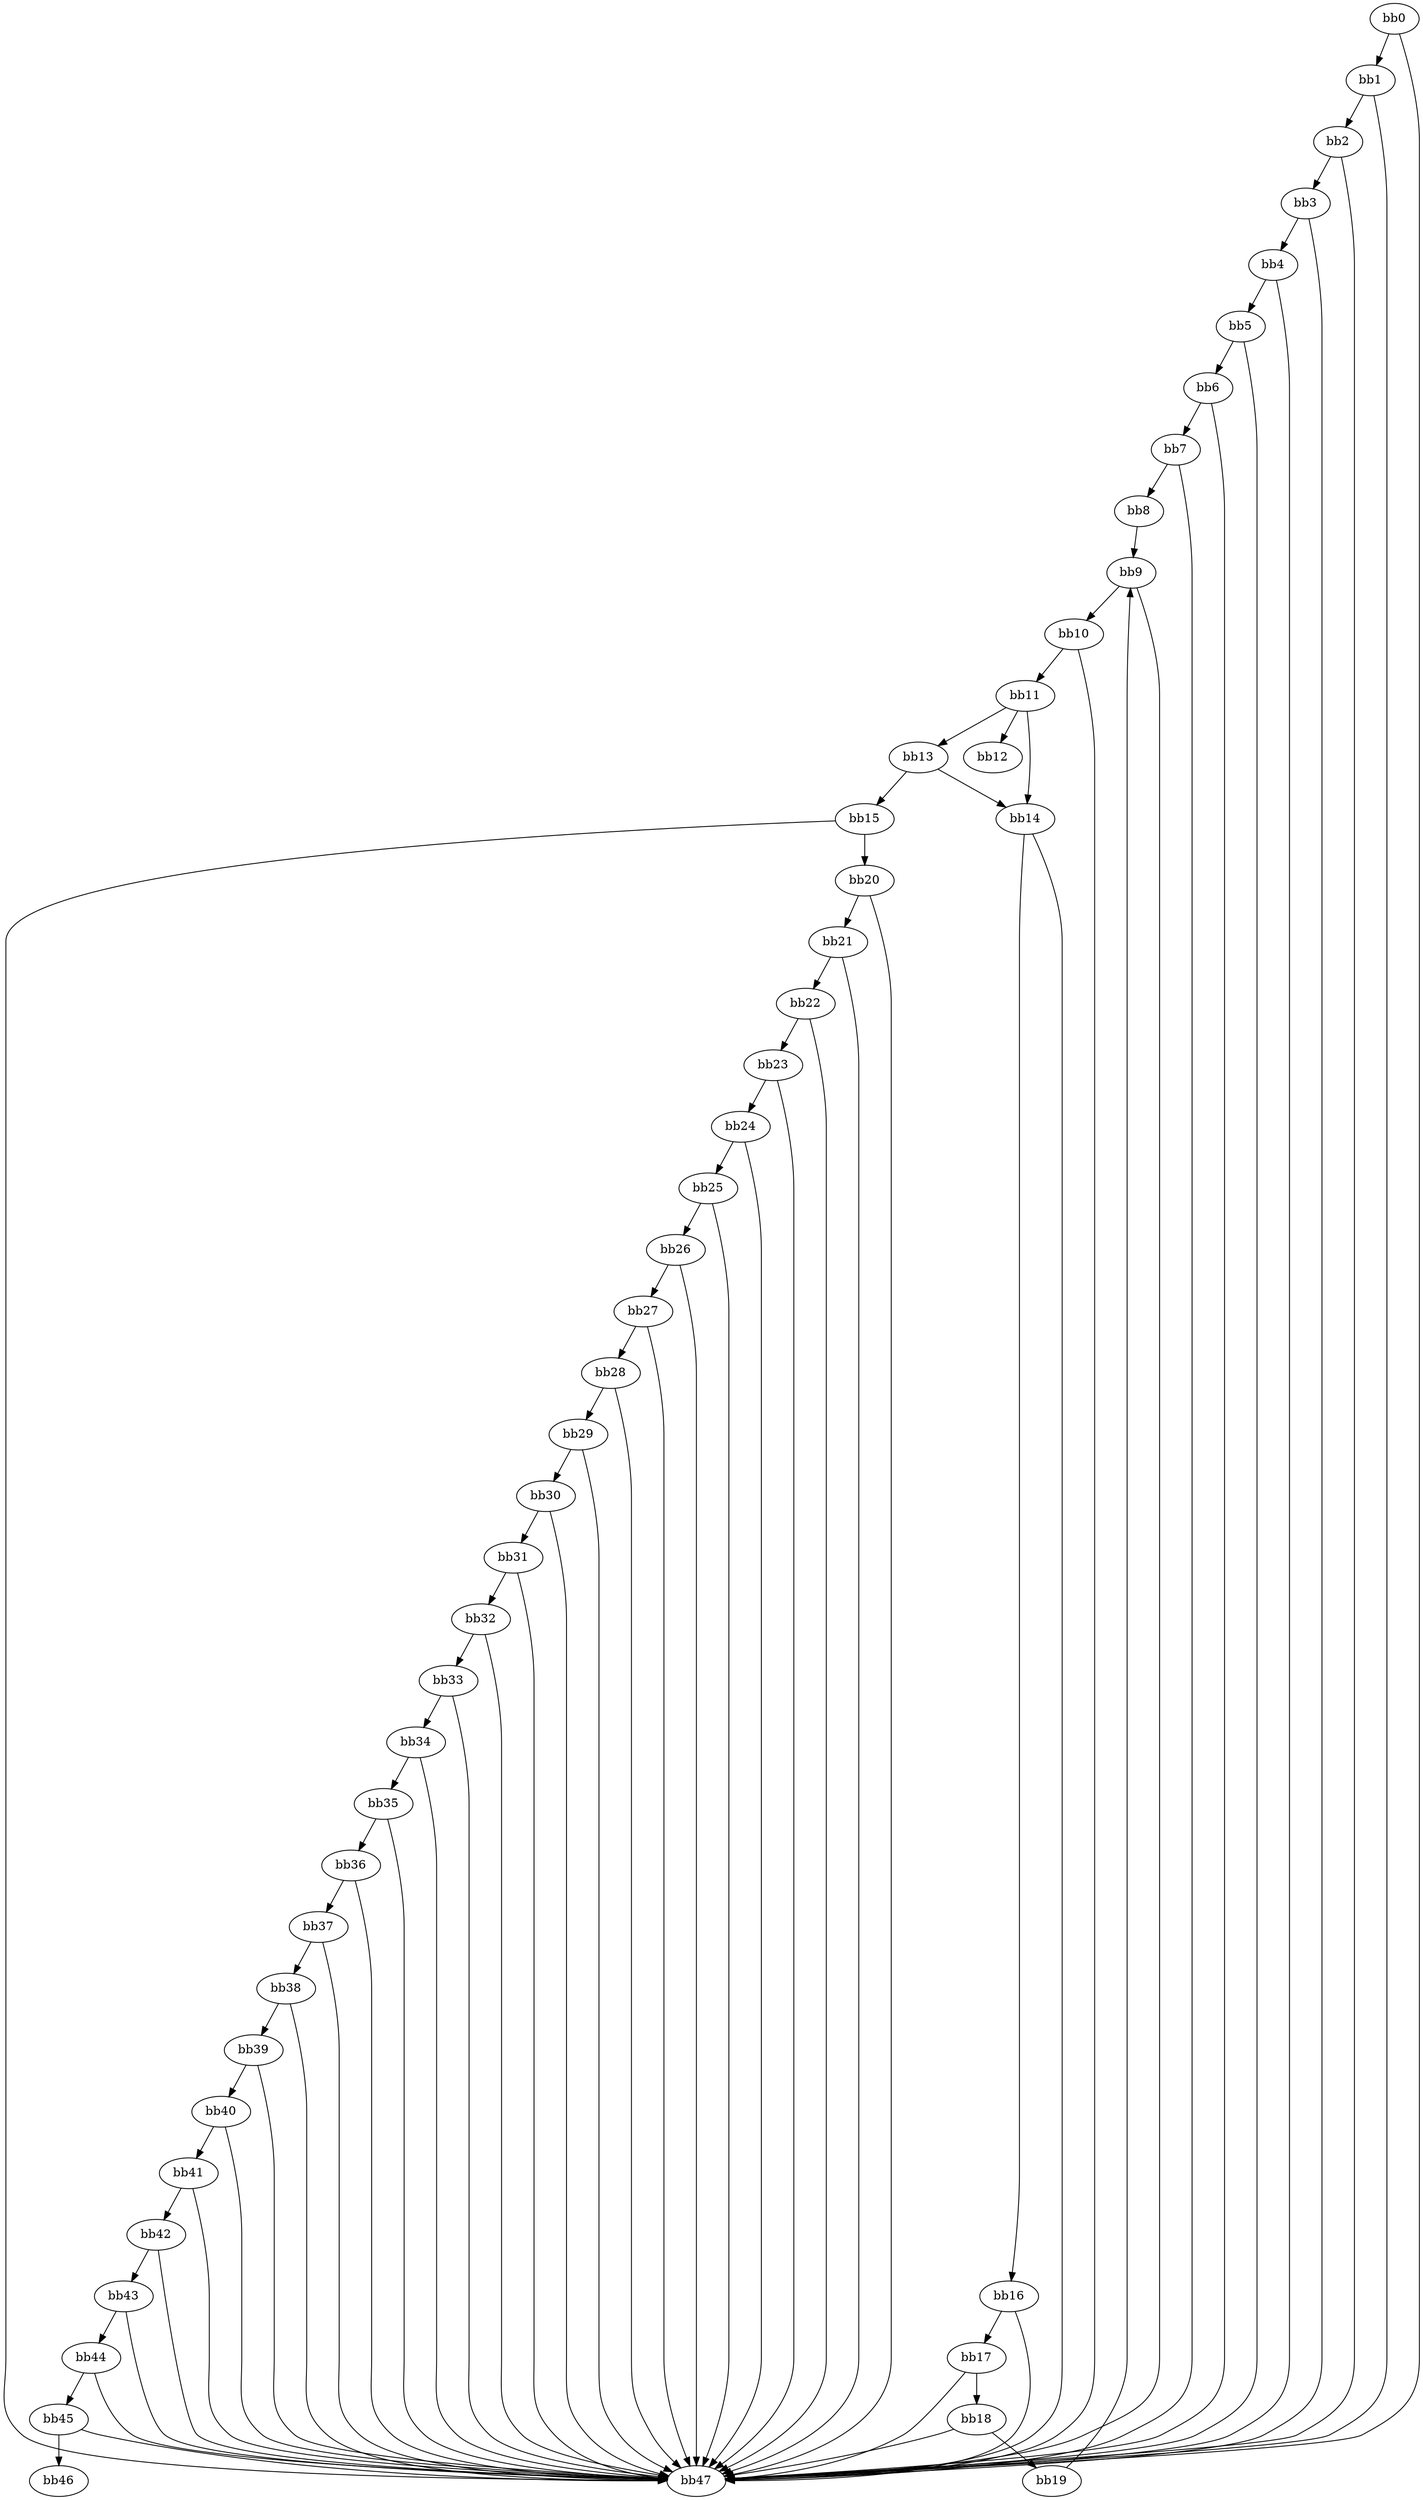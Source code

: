 digraph {
    0 [ label = "bb0\l" ]
    1 [ label = "bb1\l" ]
    2 [ label = "bb2\l" ]
    3 [ label = "bb3\l" ]
    4 [ label = "bb4\l" ]
    5 [ label = "bb5\l" ]
    6 [ label = "bb6\l" ]
    7 [ label = "bb7\l" ]
    8 [ label = "bb8\l" ]
    9 [ label = "bb9\l" ]
    10 [ label = "bb10\l" ]
    11 [ label = "bb11\l" ]
    12 [ label = "bb12\l" ]
    13 [ label = "bb13\l" ]
    14 [ label = "bb14\l" ]
    15 [ label = "bb15\l" ]
    16 [ label = "bb16\l" ]
    17 [ label = "bb17\l" ]
    18 [ label = "bb18\l" ]
    19 [ label = "bb19\l" ]
    20 [ label = "bb20\l" ]
    21 [ label = "bb21\l" ]
    22 [ label = "bb22\l" ]
    23 [ label = "bb23\l" ]
    24 [ label = "bb24\l" ]
    25 [ label = "bb25\l" ]
    26 [ label = "bb26\l" ]
    27 [ label = "bb27\l" ]
    28 [ label = "bb28\l" ]
    29 [ label = "bb29\l" ]
    30 [ label = "bb30\l" ]
    31 [ label = "bb31\l" ]
    32 [ label = "bb32\l" ]
    33 [ label = "bb33\l" ]
    34 [ label = "bb34\l" ]
    35 [ label = "bb35\l" ]
    36 [ label = "bb36\l" ]
    37 [ label = "bb37\l" ]
    38 [ label = "bb38\l" ]
    39 [ label = "bb39\l" ]
    40 [ label = "bb40\l" ]
    41 [ label = "bb41\l" ]
    42 [ label = "bb42\l" ]
    43 [ label = "bb43\l" ]
    44 [ label = "bb44\l" ]
    45 [ label = "bb45\l" ]
    46 [ label = "bb46\l" ]
    47 [ label = "bb47\l" ]
    0 -> 1 [ ]
    0 -> 47 [ ]
    1 -> 2 [ ]
    1 -> 47 [ ]
    2 -> 3 [ ]
    2 -> 47 [ ]
    3 -> 4 [ ]
    3 -> 47 [ ]
    4 -> 5 [ ]
    4 -> 47 [ ]
    5 -> 6 [ ]
    5 -> 47 [ ]
    6 -> 7 [ ]
    6 -> 47 [ ]
    7 -> 8 [ ]
    7 -> 47 [ ]
    8 -> 9 [ ]
    9 -> 10 [ ]
    9 -> 47 [ ]
    10 -> 11 [ ]
    10 -> 47 [ ]
    11 -> 12 [ ]
    11 -> 13 [ ]
    11 -> 14 [ ]
    13 -> 14 [ ]
    13 -> 15 [ ]
    14 -> 16 [ ]
    14 -> 47 [ ]
    15 -> 20 [ ]
    15 -> 47 [ ]
    16 -> 17 [ ]
    16 -> 47 [ ]
    17 -> 18 [ ]
    17 -> 47 [ ]
    18 -> 19 [ ]
    18 -> 47 [ ]
    19 -> 9 [ ]
    20 -> 21 [ ]
    20 -> 47 [ ]
    21 -> 22 [ ]
    21 -> 47 [ ]
    22 -> 23 [ ]
    22 -> 47 [ ]
    23 -> 24 [ ]
    23 -> 47 [ ]
    24 -> 25 [ ]
    24 -> 47 [ ]
    25 -> 26 [ ]
    25 -> 47 [ ]
    26 -> 27 [ ]
    26 -> 47 [ ]
    27 -> 28 [ ]
    27 -> 47 [ ]
    28 -> 29 [ ]
    28 -> 47 [ ]
    29 -> 30 [ ]
    29 -> 47 [ ]
    30 -> 31 [ ]
    30 -> 47 [ ]
    31 -> 32 [ ]
    31 -> 47 [ ]
    32 -> 33 [ ]
    32 -> 47 [ ]
    33 -> 34 [ ]
    33 -> 47 [ ]
    34 -> 35 [ ]
    34 -> 47 [ ]
    35 -> 36 [ ]
    35 -> 47 [ ]
    36 -> 37 [ ]
    36 -> 47 [ ]
    37 -> 38 [ ]
    37 -> 47 [ ]
    38 -> 39 [ ]
    38 -> 47 [ ]
    39 -> 40 [ ]
    39 -> 47 [ ]
    40 -> 41 [ ]
    40 -> 47 [ ]
    41 -> 42 [ ]
    41 -> 47 [ ]
    42 -> 43 [ ]
    42 -> 47 [ ]
    43 -> 44 [ ]
    43 -> 47 [ ]
    44 -> 45 [ ]
    44 -> 47 [ ]
    45 -> 46 [ ]
    45 -> 47 [ ]
}

